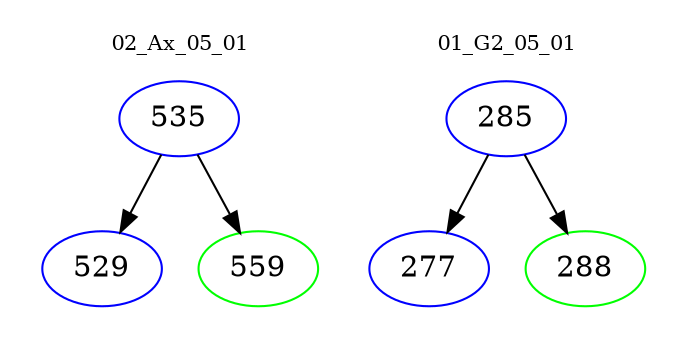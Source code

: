 digraph{
subgraph cluster_0 {
color = white
label = "02_Ax_05_01";
fontsize=10;
T0_535 [label="535", color="blue"]
T0_535 -> T0_529 [color="black"]
T0_529 [label="529", color="blue"]
T0_535 -> T0_559 [color="black"]
T0_559 [label="559", color="green"]
}
subgraph cluster_1 {
color = white
label = "01_G2_05_01";
fontsize=10;
T1_285 [label="285", color="blue"]
T1_285 -> T1_277 [color="black"]
T1_277 [label="277", color="blue"]
T1_285 -> T1_288 [color="black"]
T1_288 [label="288", color="green"]
}
}
